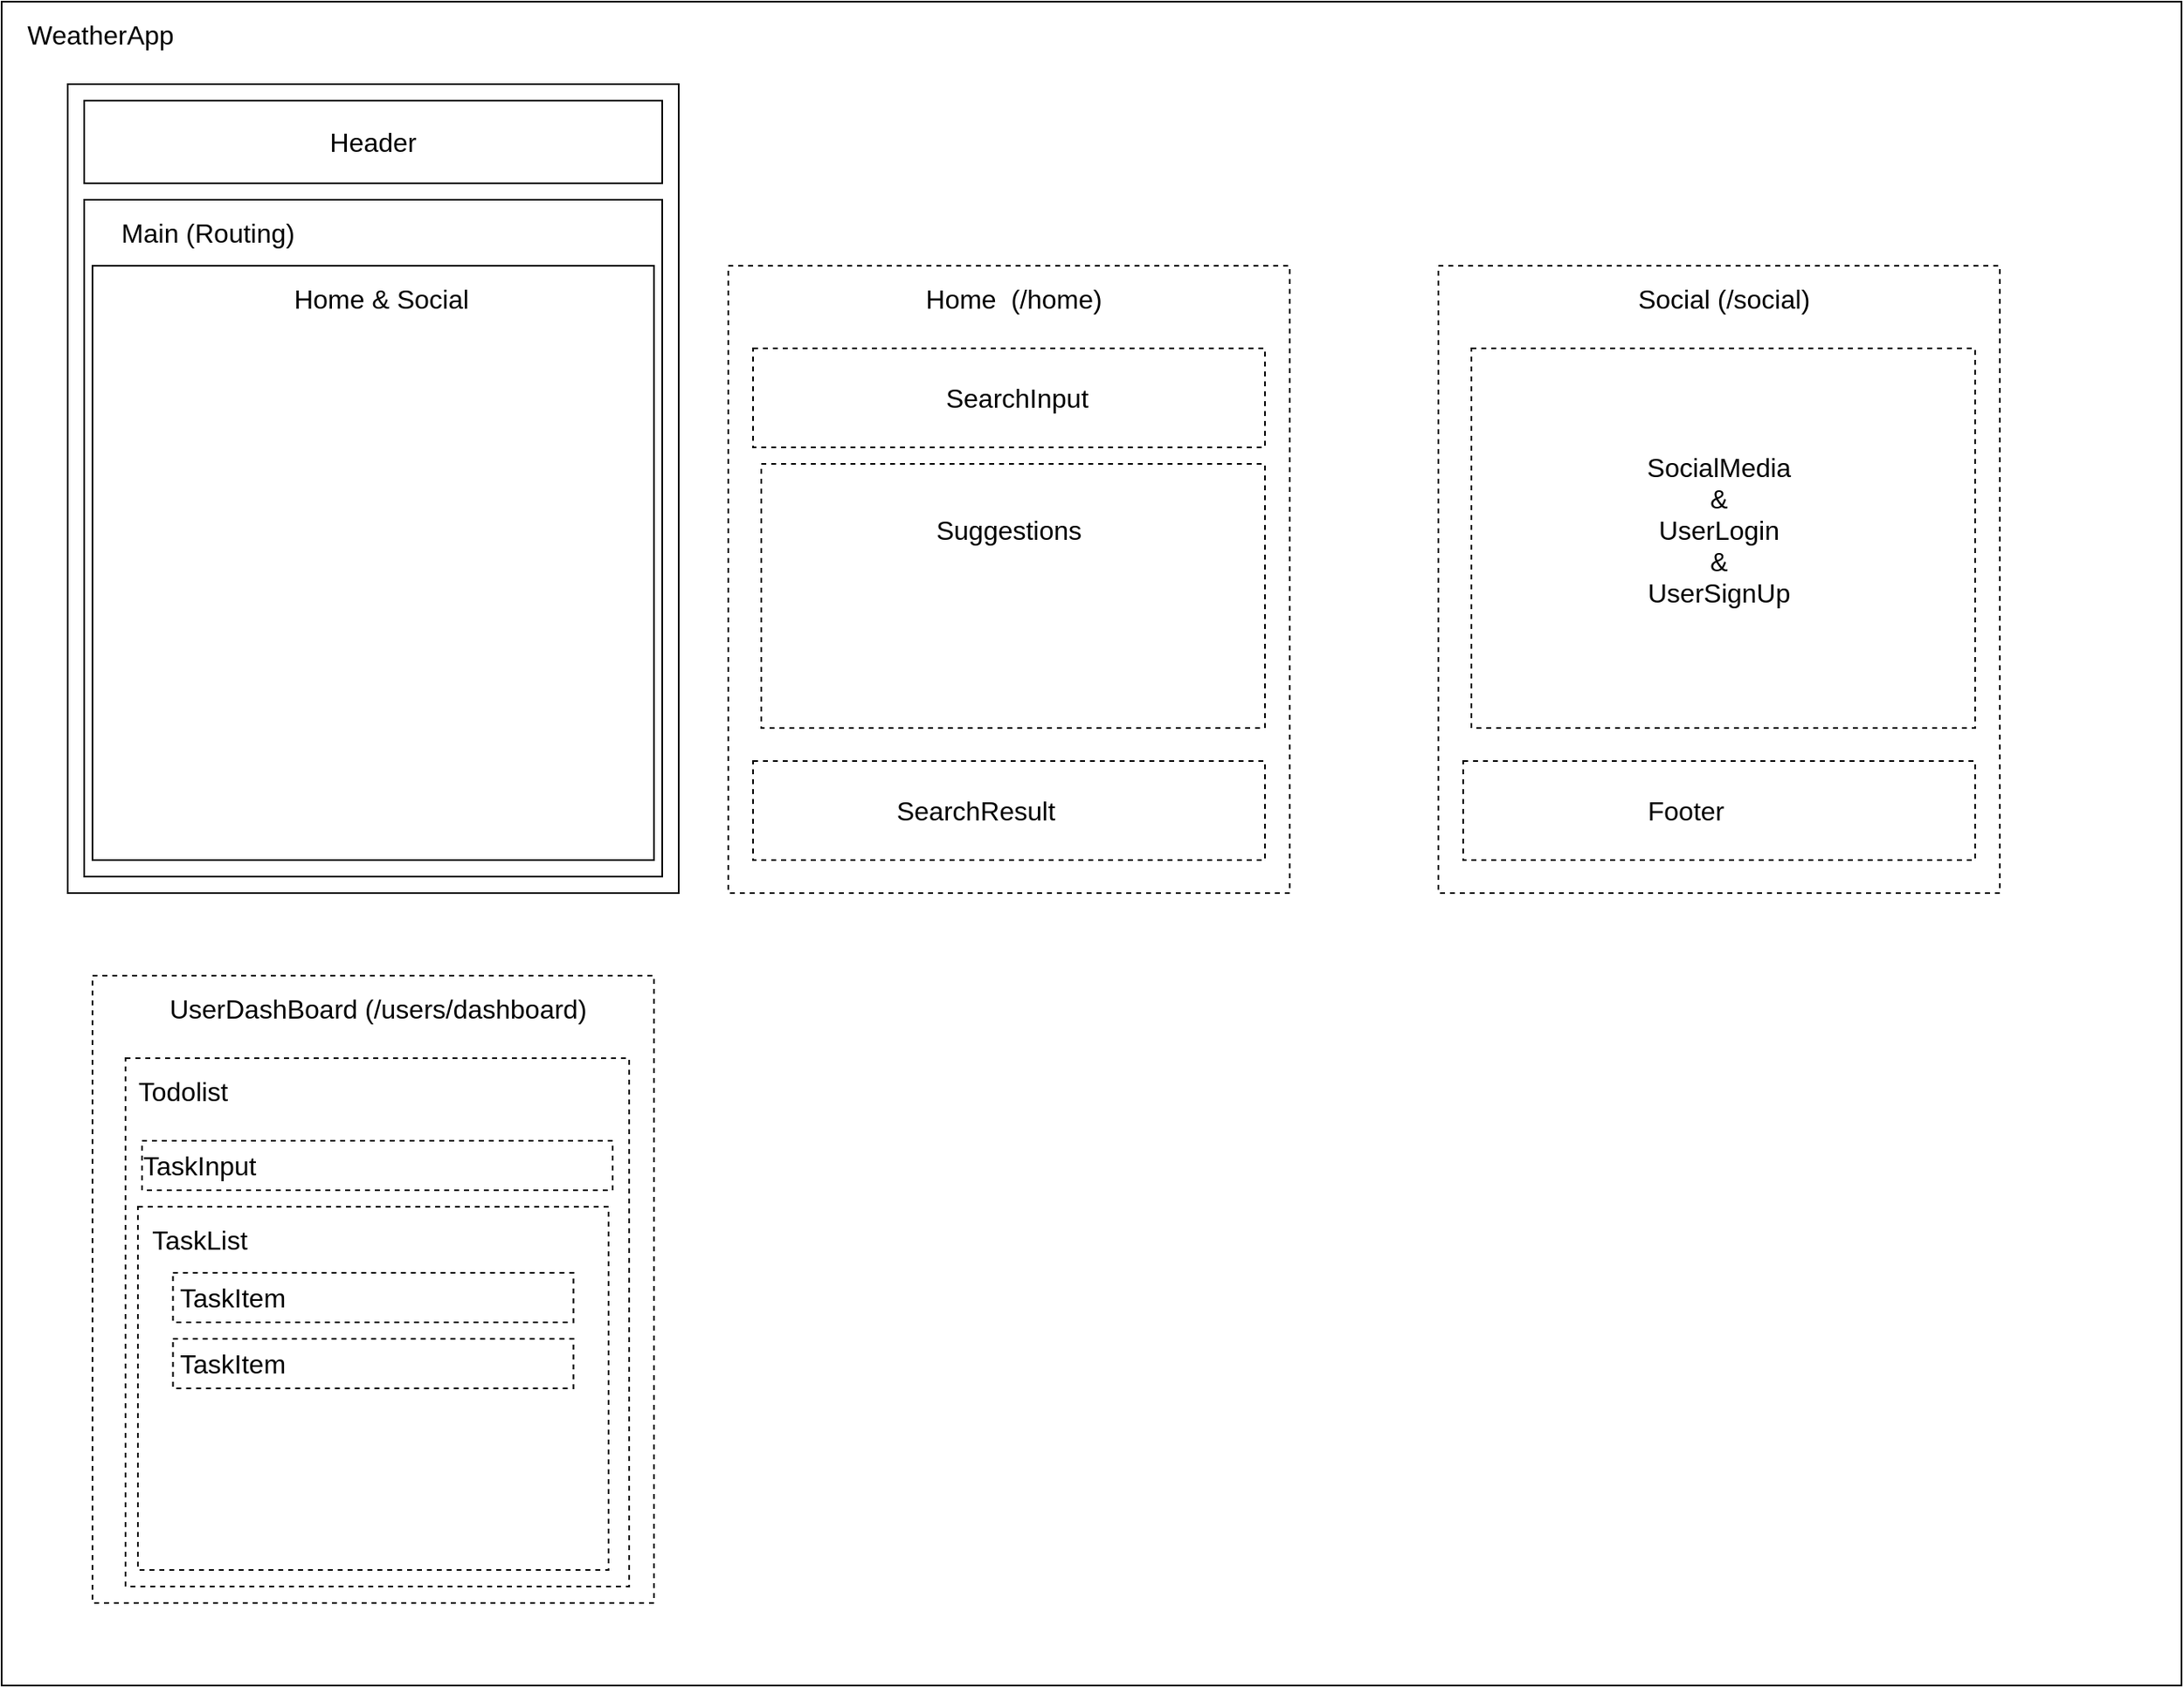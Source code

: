 <mxfile version="13.1.2" type="device"><diagram id="nCW3sGZJzeeqDwBn1bYp" name="Page-1"><mxGraphModel dx="2071" dy="1787" grid="1" gridSize="10" guides="1" tooltips="1" connect="1" arrows="1" fold="1" page="1" pageScale="1" pageWidth="850" pageHeight="1100" math="0" shadow="0"><root><mxCell id="0"/><mxCell id="1" parent="0"/><mxCell id="jn8GRSv90si-sBGuVQyq-1" value="" style="rounded=0;whiteSpace=wrap;html=1;" vertex="1" parent="1"><mxGeometry x="-670" y="-20" width="1320" height="1020" as="geometry"/></mxCell><mxCell id="jn8GRSv90si-sBGuVQyq-2" value="WeatherApp" style="text;html=1;strokeColor=none;fillColor=none;align=center;verticalAlign=middle;whiteSpace=wrap;rounded=0;fontSize=16;" vertex="1" parent="1"><mxGeometry x="-630" y="-10" width="40" height="20" as="geometry"/></mxCell><mxCell id="jn8GRSv90si-sBGuVQyq-3" value="" style="rounded=0;whiteSpace=wrap;html=1;fontSize=16;" vertex="1" parent="1"><mxGeometry x="-630" y="30" width="370" height="490" as="geometry"/></mxCell><mxCell id="jn8GRSv90si-sBGuVQyq-4" value="" style="rounded=0;whiteSpace=wrap;html=1;fontSize=16;" vertex="1" parent="1"><mxGeometry x="-620" y="40" width="350" height="50" as="geometry"/></mxCell><mxCell id="jn8GRSv90si-sBGuVQyq-5" value="Header" style="text;html=1;strokeColor=none;fillColor=none;align=center;verticalAlign=middle;whiteSpace=wrap;rounded=0;fontSize=16;" vertex="1" parent="1"><mxGeometry x="-465" y="55" width="40" height="20" as="geometry"/></mxCell><mxCell id="jn8GRSv90si-sBGuVQyq-6" value="" style="rounded=0;whiteSpace=wrap;html=1;fontSize=16;" vertex="1" parent="1"><mxGeometry x="-620" y="100" width="350" height="410" as="geometry"/></mxCell><mxCell id="jn8GRSv90si-sBGuVQyq-7" value="Main (Routing)" style="text;html=1;strokeColor=none;fillColor=none;align=center;verticalAlign=middle;whiteSpace=wrap;rounded=0;fontSize=16;" vertex="1" parent="1"><mxGeometry x="-610" y="110" width="130" height="20" as="geometry"/></mxCell><mxCell id="jn8GRSv90si-sBGuVQyq-8" value="" style="rounded=0;whiteSpace=wrap;html=1;fontSize=16;" vertex="1" parent="1"><mxGeometry x="-615" y="140" width="340" height="360" as="geometry"/></mxCell><mxCell id="jn8GRSv90si-sBGuVQyq-9" value="Home &amp;amp; Social" style="text;html=1;strokeColor=none;fillColor=none;align=center;verticalAlign=middle;whiteSpace=wrap;rounded=0;fontSize=16;" vertex="1" parent="1"><mxGeometry x="-600" y="150" width="320" height="20" as="geometry"/></mxCell><mxCell id="jn8GRSv90si-sBGuVQyq-10" value="" style="rounded=0;whiteSpace=wrap;html=1;fontSize=16;dashed=1;" vertex="1" parent="1"><mxGeometry x="-230" y="140" width="340" height="380" as="geometry"/></mxCell><mxCell id="jn8GRSv90si-sBGuVQyq-11" value="Home&amp;nbsp; (/home)" style="text;html=1;strokeColor=none;fillColor=none;align=center;verticalAlign=middle;whiteSpace=wrap;rounded=0;fontSize=16;" vertex="1" parent="1"><mxGeometry x="-217.5" y="150" width="320" height="20" as="geometry"/></mxCell><mxCell id="jn8GRSv90si-sBGuVQyq-12" value="" style="rounded=0;whiteSpace=wrap;html=1;dashed=1;fontSize=16;" vertex="1" parent="1"><mxGeometry x="-215" y="190" width="310" height="60" as="geometry"/></mxCell><mxCell id="jn8GRSv90si-sBGuVQyq-13" value="SearchInput" style="text;html=1;strokeColor=none;fillColor=none;align=center;verticalAlign=middle;whiteSpace=wrap;rounded=0;fontSize=16;" vertex="1" parent="1"><mxGeometry x="-100" y="210" width="90" height="20" as="geometry"/></mxCell><mxCell id="jn8GRSv90si-sBGuVQyq-14" value="" style="rounded=0;whiteSpace=wrap;html=1;dashed=1;fontSize=16;" vertex="1" parent="1"><mxGeometry x="-210" y="260" width="305" height="160" as="geometry"/></mxCell><mxCell id="jn8GRSv90si-sBGuVQyq-15" value="Suggestions" style="text;html=1;strokeColor=none;fillColor=none;align=center;verticalAlign=middle;whiteSpace=wrap;rounded=0;fontSize=16;" vertex="1" parent="1"><mxGeometry x="-80" y="290" width="40" height="20" as="geometry"/></mxCell><mxCell id="jn8GRSv90si-sBGuVQyq-16" value="" style="rounded=0;whiteSpace=wrap;html=1;dashed=1;fontSize=16;" vertex="1" parent="1"><mxGeometry x="-215" y="440" width="310" height="60" as="geometry"/></mxCell><mxCell id="jn8GRSv90si-sBGuVQyq-18" value="SearchResult" style="text;html=1;strokeColor=none;fillColor=none;align=center;verticalAlign=middle;whiteSpace=wrap;rounded=0;fontSize=16;" vertex="1" parent="1"><mxGeometry x="-100" y="460" width="40" height="20" as="geometry"/></mxCell><mxCell id="jn8GRSv90si-sBGuVQyq-19" value="" style="rounded=0;whiteSpace=wrap;html=1;fontSize=16;dashed=1;" vertex="1" parent="1"><mxGeometry x="200" y="140" width="340" height="380" as="geometry"/></mxCell><mxCell id="jn8GRSv90si-sBGuVQyq-20" value="Social (/social)" style="text;html=1;strokeColor=none;fillColor=none;align=center;verticalAlign=middle;whiteSpace=wrap;rounded=0;fontSize=16;" vertex="1" parent="1"><mxGeometry x="212.5" y="150" width="320" height="20" as="geometry"/></mxCell><mxCell id="jn8GRSv90si-sBGuVQyq-23" value="" style="rounded=0;whiteSpace=wrap;html=1;dashed=1;fontSize=16;" vertex="1" parent="1"><mxGeometry x="220" y="190" width="305" height="230" as="geometry"/></mxCell><mxCell id="jn8GRSv90si-sBGuVQyq-24" value="SocialMedia &amp;amp; UserLogin&lt;br&gt;&amp;amp; UserSignUp&lt;br&gt;" style="text;html=1;strokeColor=none;fillColor=none;align=center;verticalAlign=middle;whiteSpace=wrap;rounded=0;fontSize=16;" vertex="1" parent="1"><mxGeometry x="350" y="290" width="40" height="20" as="geometry"/></mxCell><mxCell id="jn8GRSv90si-sBGuVQyq-25" value="" style="rounded=0;whiteSpace=wrap;html=1;dashed=1;fontSize=16;" vertex="1" parent="1"><mxGeometry x="215" y="440" width="310" height="60" as="geometry"/></mxCell><mxCell id="jn8GRSv90si-sBGuVQyq-26" value="Footer" style="text;html=1;strokeColor=none;fillColor=none;align=center;verticalAlign=middle;whiteSpace=wrap;rounded=0;fontSize=16;" vertex="1" parent="1"><mxGeometry x="330" y="460" width="40" height="20" as="geometry"/></mxCell><mxCell id="jn8GRSv90si-sBGuVQyq-29" value="" style="rounded=0;whiteSpace=wrap;html=1;fontSize=16;dashed=1;" vertex="1" parent="1"><mxGeometry x="-615" y="570" width="340" height="380" as="geometry"/></mxCell><mxCell id="jn8GRSv90si-sBGuVQyq-30" value="UserDashBoard (/users/dashboard)" style="text;html=1;strokeColor=none;fillColor=none;align=center;verticalAlign=middle;whiteSpace=wrap;rounded=0;fontSize=16;" vertex="1" parent="1"><mxGeometry x="-602.5" y="580" width="320" height="20" as="geometry"/></mxCell><mxCell id="jn8GRSv90si-sBGuVQyq-31" value="" style="rounded=0;whiteSpace=wrap;html=1;dashed=1;fontSize=16;" vertex="1" parent="1"><mxGeometry x="-595" y="620" width="305" height="320" as="geometry"/></mxCell><mxCell id="jn8GRSv90si-sBGuVQyq-32" value="Todolist" style="text;html=1;strokeColor=none;fillColor=none;align=center;verticalAlign=middle;whiteSpace=wrap;rounded=0;fontSize=16;" vertex="1" parent="1"><mxGeometry x="-580" y="630" width="40" height="20" as="geometry"/></mxCell><mxCell id="jn8GRSv90si-sBGuVQyq-35" value="" style="rounded=0;whiteSpace=wrap;html=1;dashed=1;fontSize=16;" vertex="1" parent="1"><mxGeometry x="-585" y="670" width="285" height="30" as="geometry"/></mxCell><mxCell id="jn8GRSv90si-sBGuVQyq-36" value="TaskInput" style="text;html=1;strokeColor=none;fillColor=none;align=center;verticalAlign=middle;whiteSpace=wrap;rounded=0;fontSize=16;" vertex="1" parent="1"><mxGeometry x="-570" y="675" width="40" height="20" as="geometry"/></mxCell><mxCell id="jn8GRSv90si-sBGuVQyq-37" value="" style="rounded=0;whiteSpace=wrap;html=1;dashed=1;fontSize=16;" vertex="1" parent="1"><mxGeometry x="-587.5" y="710" width="285" height="220" as="geometry"/></mxCell><mxCell id="jn8GRSv90si-sBGuVQyq-38" value="TaskList&lt;br&gt;" style="text;html=1;strokeColor=none;fillColor=none;align=center;verticalAlign=middle;whiteSpace=wrap;rounded=0;fontSize=16;" vertex="1" parent="1"><mxGeometry x="-570" y="720" width="40" height="20" as="geometry"/></mxCell><mxCell id="jn8GRSv90si-sBGuVQyq-40" value="" style="rounded=0;whiteSpace=wrap;html=1;dashed=1;fontSize=16;" vertex="1" parent="1"><mxGeometry x="-566.25" y="750" width="242.5" height="30" as="geometry"/></mxCell><mxCell id="jn8GRSv90si-sBGuVQyq-41" value="TaskItem" style="text;html=1;strokeColor=none;fillColor=none;align=center;verticalAlign=middle;whiteSpace=wrap;rounded=0;fontSize=16;" vertex="1" parent="1"><mxGeometry x="-550" y="755" width="40" height="20" as="geometry"/></mxCell><mxCell id="jn8GRSv90si-sBGuVQyq-42" value="" style="rounded=0;whiteSpace=wrap;html=1;dashed=1;fontSize=16;" vertex="1" parent="1"><mxGeometry x="-566.25" y="790" width="242.5" height="30" as="geometry"/></mxCell><mxCell id="jn8GRSv90si-sBGuVQyq-43" value="TaskItem" style="text;html=1;strokeColor=none;fillColor=none;align=center;verticalAlign=middle;whiteSpace=wrap;rounded=0;fontSize=16;" vertex="1" parent="1"><mxGeometry x="-550" y="795" width="40" height="20" as="geometry"/></mxCell></root></mxGraphModel></diagram></mxfile>